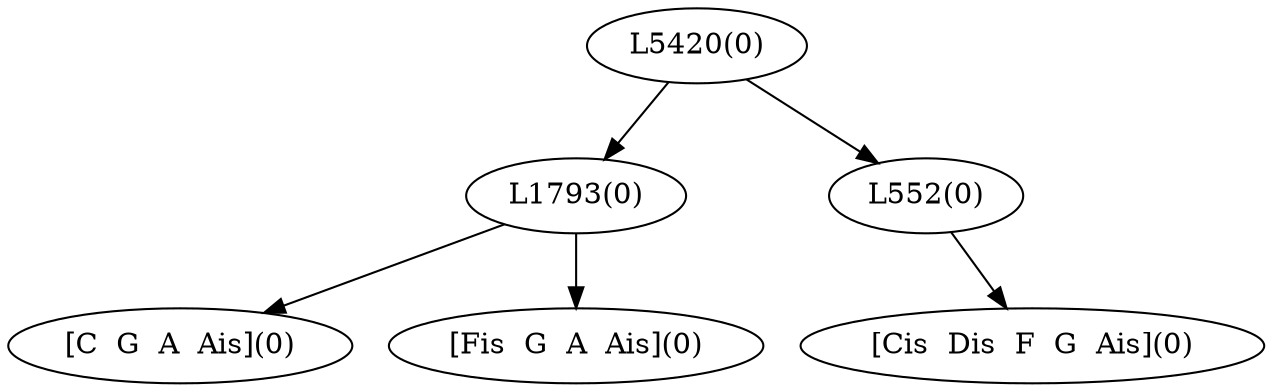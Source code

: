 digraph sample{
"L1793(0)"->"[C  G  A  Ais](0)"
"L1793(0)"->"[Fis  G  A  Ais](0)"
"L552(0)"->"[Cis  Dis  F  G  Ais](0)"
"L5420(0)"->"L1793(0)"
"L5420(0)"->"L552(0)"
{rank = min; "L5420(0)"}
{rank = same; "L1793(0)"; "L552(0)";}
{rank = max; "[C  G  A  Ais](0)"; "[Cis  Dis  F  G  Ais](0)"; "[Fis  G  A  Ais](0)";}
}